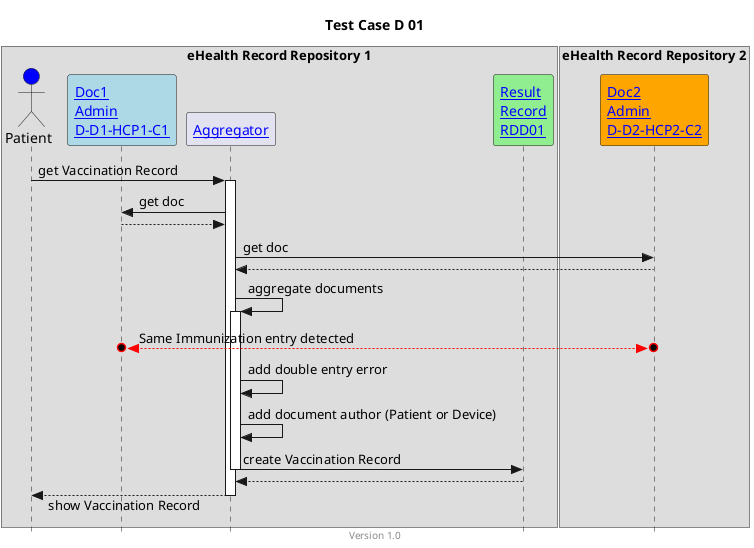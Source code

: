 @startuml
title Test Case D 01
footer Version 1.0
skinparam responseMessageBelowArrow true
skinparam style strictuml
scale max 800 width

box "eHealth Record Repository 1"
actor "Patient" as PAT #blue
participant "[[Bundle-D-D1-HCP1-C1.html Doc1\nAdmin\nD-D1-HCP1-C1]]" as Doc1 #lightblue
participant "[[aggregator.html Aggregator]]" as AGG
participant "[[Bundle-RDD01.html Result\nRecord\nRDD01]]" as RES #lightgreen
end box

box "eHealth Record Repository 2"
participant "[[Bundle-D-D2-HCP2-C2.html Doc2\nAdmin\nD-D2-HCP2-C2]]" as Doc2 #orange
end box

PAT -> AGG: get Vaccination Record
activate AGG

AGG -> Doc1: get doc
AGG <-- Doc1

AGG -> Doc2: get doc
AGG <-- Doc2
 
AGG -> AGG: aggregate documents 
activate AGG

Doc1 o<-[#red]->o Doc2: Same Immunization entry detected

AGG -> AGG: add double entry error
AGG -> AGG: add document author (Patient or Device)
AGG -> RES: create Vaccination Record
deactivate AGG
AGG <-- RES

PAT <-- AGG: show Vaccination Record
deactivate AGG


@enduml
